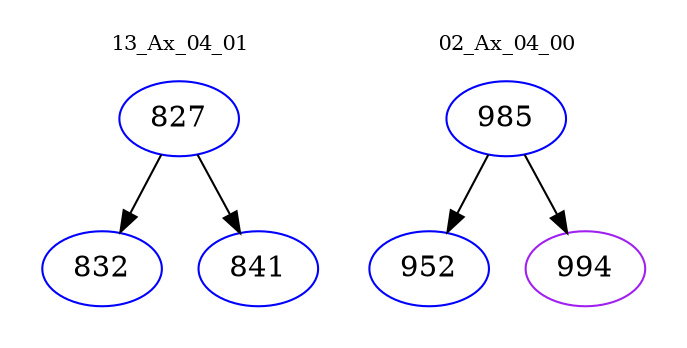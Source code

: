 digraph{
subgraph cluster_0 {
color = white
label = "13_Ax_04_01";
fontsize=10;
T0_827 [label="827", color="blue"]
T0_827 -> T0_832 [color="black"]
T0_832 [label="832", color="blue"]
T0_827 -> T0_841 [color="black"]
T0_841 [label="841", color="blue"]
}
subgraph cluster_1 {
color = white
label = "02_Ax_04_00";
fontsize=10;
T1_985 [label="985", color="blue"]
T1_985 -> T1_952 [color="black"]
T1_952 [label="952", color="blue"]
T1_985 -> T1_994 [color="black"]
T1_994 [label="994", color="purple"]
}
}
